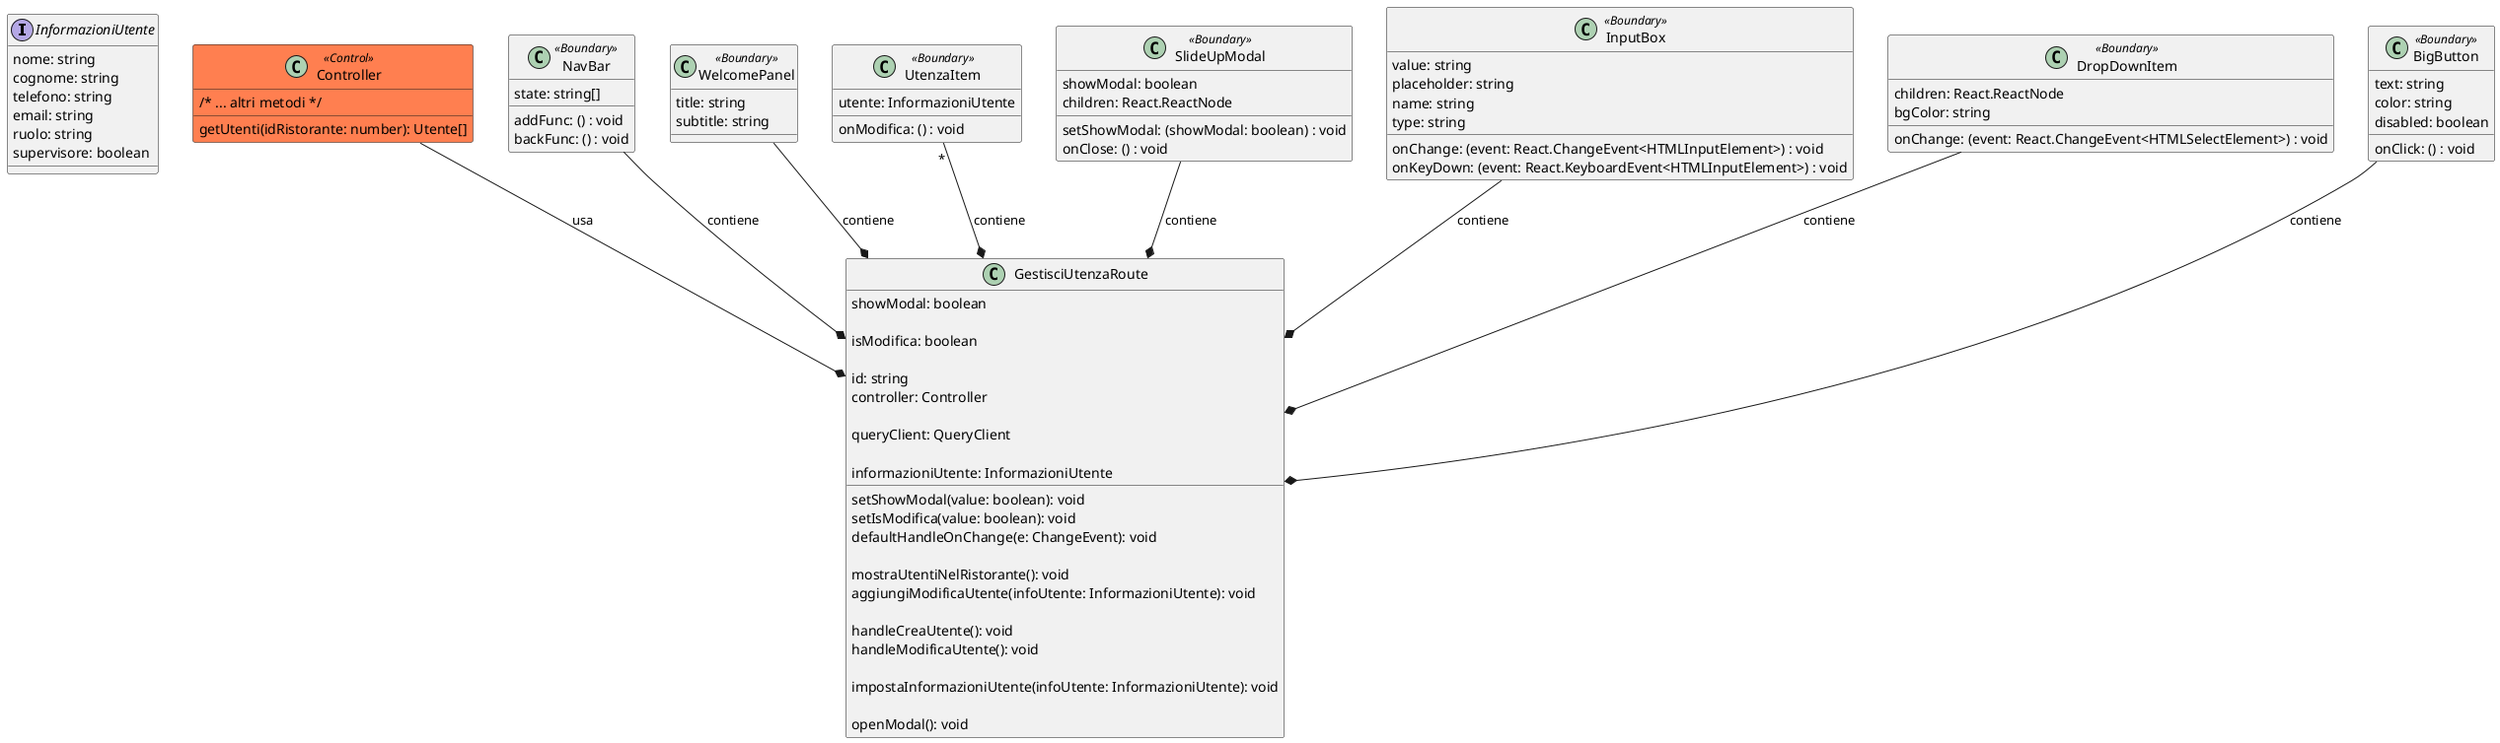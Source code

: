 @startuml

interface InformazioniUtente {
	nome: string
	cognome: string
	telefono: string
	email: string
	ruolo: string
	supervisore: boolean
}

class Controller <<Control>> #coral{
  /* ... altri metodi */
  getUtenti(idRistorante: number): Utente[]
}

class GestisciUtenzaRoute {
  showModal: boolean
  setShowModal(value: boolean): void

  isModifica: boolean
  setIsModifica(value: boolean): void

  id: string
  controller: Controller
  
  queryClient: QueryClient

  informazioniUtente: InformazioniUtente

  defaultHandleOnChange(e: ChangeEvent): void

  mostraUtentiNelRistorante(): void
  aggiungiModificaUtente(infoUtente: InformazioniUtente): void

  handleCreaUtente(): void
  handleModificaUtente(): void

  impostaInformazioniUtente(infoUtente: InformazioniUtente): void

  openModal(): void
}

class NavBar <<Boundary>> {

	addFunc: () : void
	backFunc: () : void
	state: string[]
}

class WelcomePanel <<Boundary>> {

  title: string
	subtitle: string

}

class UtenzaItem <<Boundary>> {

	utente: InformazioniUtente
	onModifica: () : void

}

class SlideUpModal <<Boundary>> {

	showModal: boolean
	setShowModal: (showModal: boolean) : void
	children: React.ReactNode
	onClose: () : void

}

class InputBox <<Boundary>> {

	value: string
	placeholder: string
	name: string
	type: string
	onChange: (event: React.ChangeEvent<HTMLInputElement>) : void
	onKeyDown: (event: React.KeyboardEvent<HTMLInputElement>) : void

}

class DropDownItem <<Boundary>> {

  children: React.ReactNode
  onChange: (event: React.ChangeEvent<HTMLSelectElement>) : void
  bgColor: string

}

class BigButton <<Boundary>> {

  onClick: () : void
  text: string
  color: string
  disabled: boolean

}

BigButton--* GestisciUtenzaRoute : contiene
InputBox --* GestisciUtenzaRoute : contiene
SlideUpModal --* GestisciUtenzaRoute : contiene
WelcomePanel--* GestisciUtenzaRoute : contiene
NavBar --* GestisciUtenzaRoute : contiene

DropDownItem --* GestisciUtenzaRoute : contiene
UtenzaItem "*"--* GestisciUtenzaRoute : contiene
Controller --* GestisciUtenzaRoute : usa

@enduml
